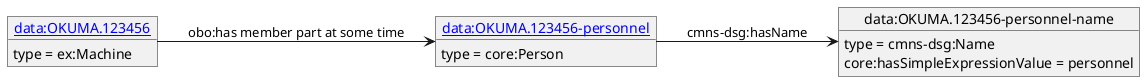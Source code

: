 @startuml
skinparam linetype polyline
left to right direction
object "[[./OKUMA.123456-personnel.html data:OKUMA.123456-personnel]]" as o1 {
 type = core:Person
 }
object "data:OKUMA.123456-personnel-name" as o2 {
 type = cmns-dsg:Name
 }
object "[[./OKUMA.123456.html data:OKUMA.123456]]" as o3 {
 type = ex:Machine
 }
o1 --> o2 : cmns-dsg:hasName
o2 : core:hasSimpleExpressionValue = personnel
o3 --> o1 : obo:has member part at some time
@enduml
